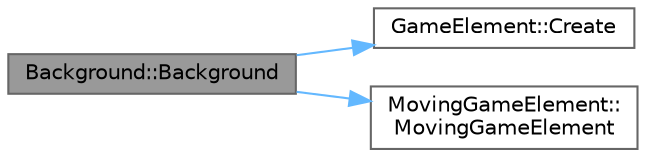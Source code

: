 digraph "Background::Background"
{
 // LATEX_PDF_SIZE
  bgcolor="transparent";
  edge [fontname=Helvetica,fontsize=10,labelfontname=Helvetica,labelfontsize=10];
  node [fontname=Helvetica,fontsize=10,shape=box,height=0.2,width=0.4];
  rankdir="LR";
  Node1 [id="Node000001",label="Background::Background",height=0.2,width=0.4,color="gray40", fillcolor="grey60", style="filled", fontcolor="black",tooltip="Constructs a new Background object."];
  Node1 -> Node2 [id="edge1_Node000001_Node000002",color="steelblue1",style="solid",tooltip=" "];
  Node2 [id="Node000002",label="GameElement::Create",height=0.2,width=0.4,color="grey40", fillcolor="white", style="filled",URL="$class_game_element.html#a40e85d6a5d8e911bec5b7358c1496354",tooltip="Creates the game element with the specified image."];
  Node1 -> Node3 [id="edge2_Node000001_Node000003",color="steelblue1",style="solid",tooltip=" "];
  Node3 [id="Node000003",label="MovingGameElement::\lMovingGameElement",height=0.2,width=0.4,color="grey40", fillcolor="white", style="filled",URL="$class_moving_game_element.html#a6a9d00b956cae5bb4724584882ebcf93",tooltip="Constructs a MovingGameElement."];
}
